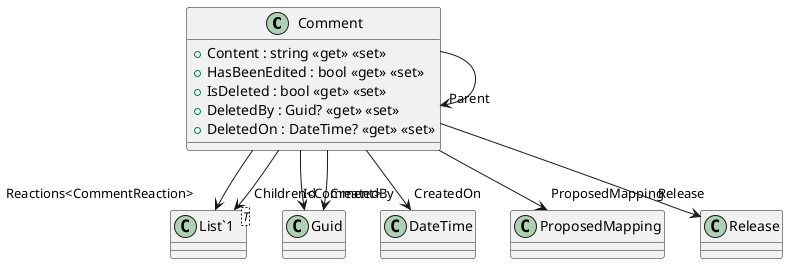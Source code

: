 @startuml
class Comment {
    + Content : string <<get>> <<set>>
    + HasBeenEdited : bool <<get>> <<set>>
    + IsDeleted : bool <<get>> <<set>>
    + DeletedBy : Guid? <<get>> <<set>>
    + DeletedOn : DateTime? <<get>> <<set>>
}
class "List`1"<T> {
}
Comment --> "Id" Guid
Comment --> "CreatedBy" Guid
Comment --> "CreatedOn" DateTime
Comment --> "Reactions<CommentReaction>" "List`1"
Comment --> "ProposedMapping" ProposedMapping
Comment --> "Release" Release
Comment --> "Parent" Comment
Comment --> "Children<Comment>" "List`1"
@enduml
